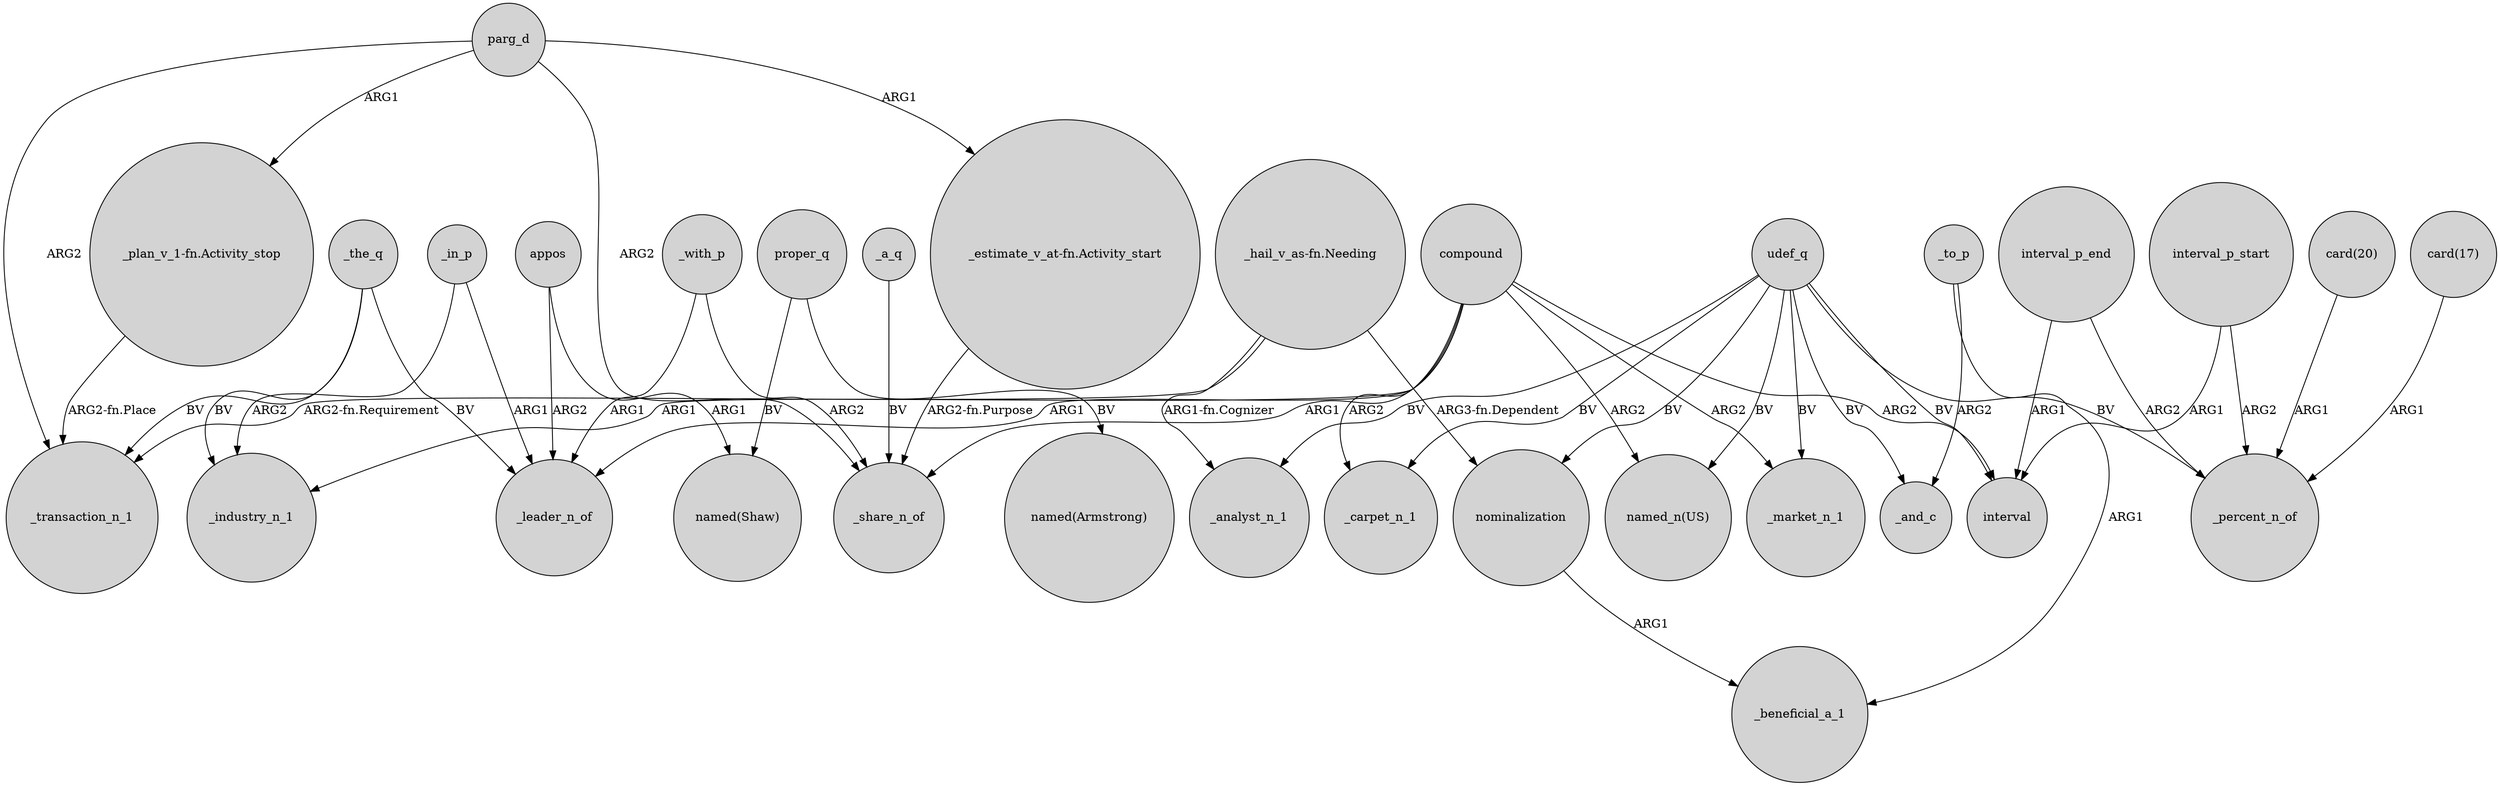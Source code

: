 digraph {
	node [shape=circle style=filled]
	udef_q -> _market_n_1 [label=BV]
	compound -> _carpet_n_1 [label=ARG2]
	_the_q -> _leader_n_of [label=BV]
	appos -> _leader_n_of [label=ARG2]
	parg_d -> "_plan_v_1-fn.Activity_stop" [label=ARG1]
	_with_p -> _leader_n_of [label=ARG1]
	parg_d -> _transaction_n_1 [label=ARG2]
	udef_q -> _analyst_n_1 [label=BV]
	"card(20)" -> _percent_n_of [label=ARG1]
	compound -> _market_n_1 [label=ARG2]
	_to_p -> _beneficial_a_1 [label=ARG1]
	compound -> _share_n_of [label=ARG1]
	"card(17)" -> _percent_n_of [label=ARG1]
	udef_q -> nominalization [label=BV]
	nominalization -> _beneficial_a_1 [label=ARG1]
	udef_q -> interval [label=BV]
	_a_q -> _share_n_of [label=BV]
	udef_q -> _and_c [label=BV]
	compound -> interval [label=ARG2]
	interval_p_start -> interval [label=ARG1]
	"_plan_v_1-fn.Activity_stop" -> _transaction_n_1 [label="ARG2-fn.Place"]
	"_estimate_v_at-fn.Activity_start" -> _share_n_of [label="ARG2-fn.Purpose"]
	"_hail_v_as-fn.Needing" -> nominalization [label="ARG3-fn.Dependent"]
	compound -> _industry_n_1 [label=ARG1]
	_the_q -> _transaction_n_1 [label=BV]
	interval_p_start -> _percent_n_of [label=ARG2]
	_to_p -> _and_c [label=ARG2]
	proper_q -> "named(Shaw)" [label=BV]
	udef_q -> _percent_n_of [label=BV]
	_in_p -> _industry_n_1 [label=ARG2]
	_with_p -> _share_n_of [label=ARG2]
	_in_p -> _leader_n_of [label=ARG1]
	"_hail_v_as-fn.Needing" -> _analyst_n_1 [label="ARG1-fn.Cognizer"]
	interval_p_end -> interval [label=ARG1]
	parg_d -> _share_n_of [label=ARG2]
	appos -> "named(Shaw)" [label=ARG1]
	interval_p_end -> _percent_n_of [label=ARG2]
	compound -> _leader_n_of [label=ARG1]
	udef_q -> _carpet_n_1 [label=BV]
	parg_d -> "_estimate_v_at-fn.Activity_start" [label=ARG1]
	compound -> "named_n(US)" [label=ARG2]
	_the_q -> _industry_n_1 [label=BV]
	proper_q -> "named(Armstrong)" [label=BV]
	udef_q -> "named_n(US)" [label=BV]
	"_hail_v_as-fn.Needing" -> _transaction_n_1 [label="ARG2-fn.Requirement"]
}
